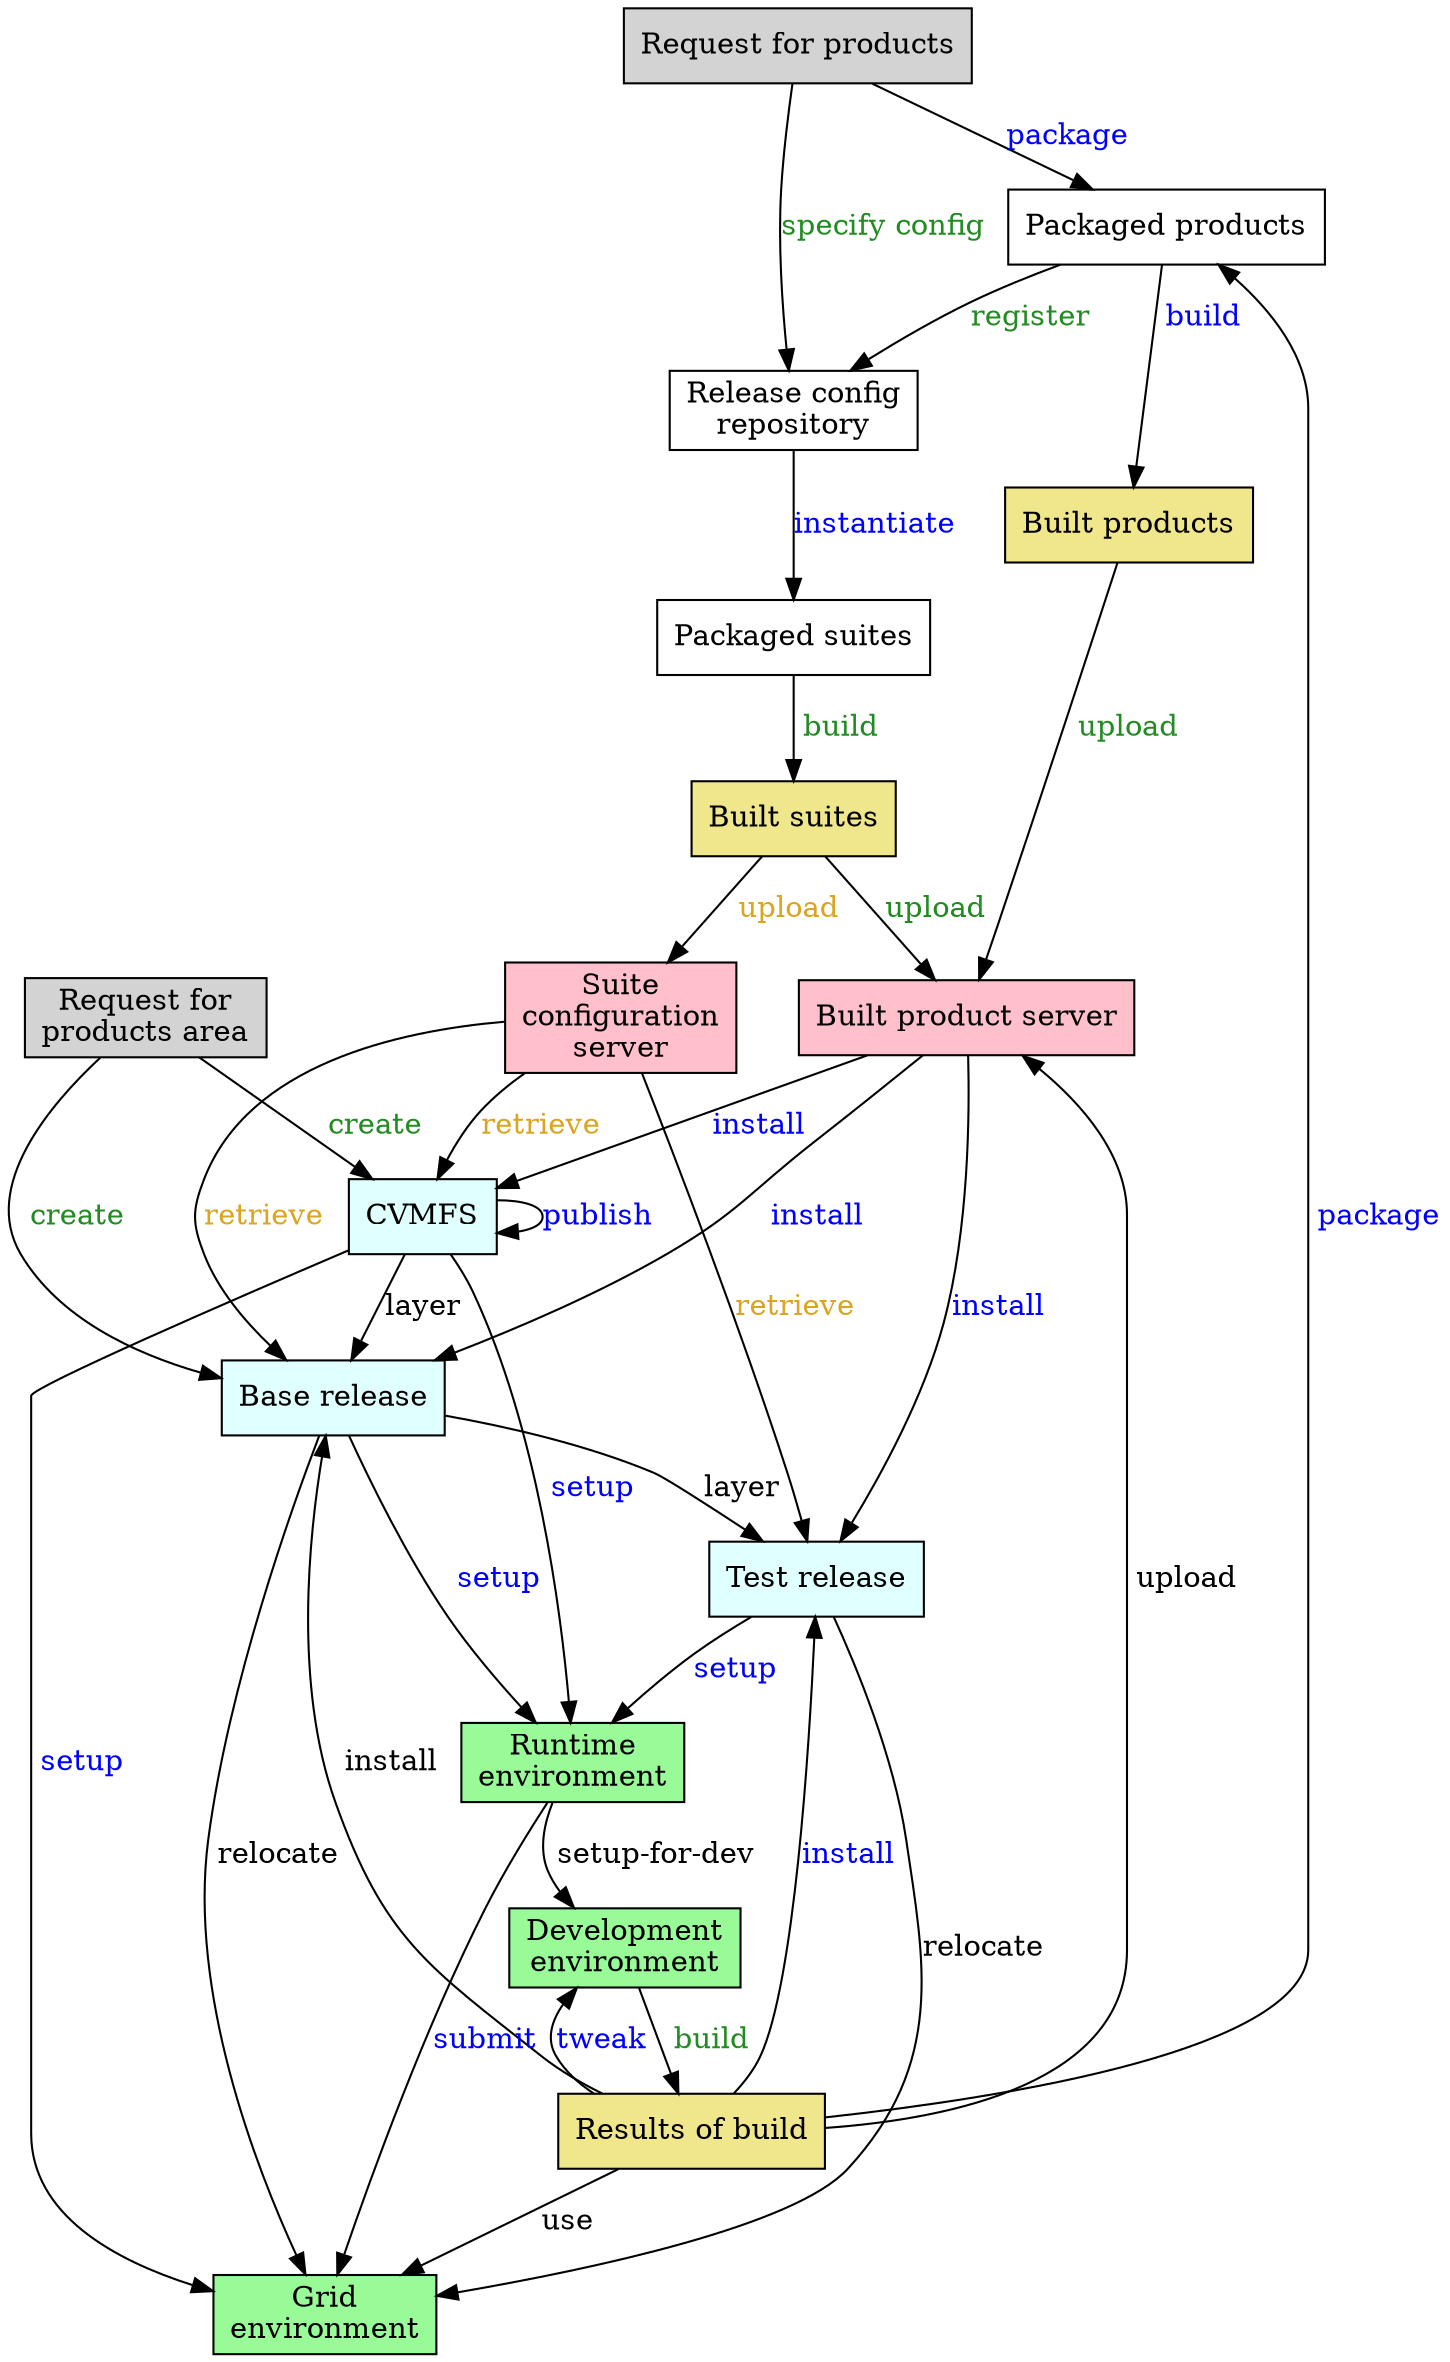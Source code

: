 digraph test {

  node [shape="rectangle"]
  nodesep=0.3

  request [label="Request for products", style=filled, fillcolor=lightgray]
  request_for_products_area [label="Request for\nproducts area", style=filled, fillcolor=lightgray]
  packaged_products [label="Packaged products"]
  scisoft [label="Built product server", style=filled, fillcolor=pink]
  suite_config_server [label="Suite\nconfiguration\nserver", style=filled, fillcolor=pink]
  build [label="Built products", style=filled, fillcolor=khaki]
  built_env [label="Built suites", style=filled, fillcolor=khaki]
  packaged_suites [label="Packaged suites"]
  release_config [label="Release config\nrepository"]
  developed [label="Results of build", style=filled, fillcolor=khaki]
  local_install [label="Base release", style=filled, fillcolor=lightcyan]
  test_release [label="Test release", style=filled, fillcolor=lightcyan]
  CVMFS [style=filled, fillcolor=lightcyan]
  runtime [label="Runtime\nenvironment", style=filled, fillcolor=palegreen]
  grid [label="Grid\nenvironment", style=filled, fillcolor=palegreen]
  development [label="Development\nenvironment", style=filled, fillcolor=palegreen]

  CVMFS -> grid [label=" setup", fontcolor=blue]
  CVMFS -> runtime [label=" setup", fontcolor=blue]
  CVMFS -> local_install [label="layer", fontcolor=black]
  CVMFS -> CVMFS [label="publish", fontcolor=blue]
  build -> scisoft [label=" upload", fontcolor=forestgreen]
  local_install -> grid [label=" relocate", fontcolor=black]
  local_install -> runtime [label=" setup", fontcolor=blue]
  local_install -> test_release[label="layer", fontcolor=black]
  packaged_products -> build [label=" build", fontcolor=blue]
  packaged_products -> release_config [label="register", fontcolor=forestgreen]
  packaged_suites -> built_env [label=" build", fontcolor=forestgreen]
  built_env -> scisoft [label="upload", fontcolor=forestgreen]
  built_env -> suite_config_server [label=" upload", fontcolor=goldenrod]
  release_config -> packaged_suites [label = "instantiate", fontcolor=blue]
  request -> packaged_products [label="package", fontcolor=blue]
  request -> release_config [label="specify config", fontcolor=forestgreen]
  request_for_products_area -> CVMFS [label=" create", fontcolor=forestgreen]
  request_for_products_area -> local_install [label=" create", fontcolor=forestgreen]
  scisoft -> CVMFS [label="install", fontcolor=blue]
  scisoft -> local_install [label="install", fontcolor=blue]
  scisoft -> test_release [label="install", fontcolor=blue]
  suite_config_server -> CVMFS [label="retrieve", fontcolor=goldenrod]
  suite_config_server -> local_install [label="retrieve", fontcolor=goldenrod]
  suite_config_server -> test_release [label="retrieve", fontcolor=goldenrod]
  test_release -> grid [label="relocate", fontcolor=black]
  test_release -> runtime [label="setup", fontcolor=blue]
  runtime -> development [label=" setup-for-dev", fontcolor=black]
  runtime -> grid [label="submit", fontcolor=blue]
  development -> developed [label=" build", fontcolor=forestgreen]
  developed -> development [label="tweak", fontcolor=blue]
  developed -> local_install [label=" install", fontcolor=black]
  developed -> grid [label="use", fontcolor=black]
  developed -> scisoft [label=" upload", fontcolor=black]
  developed -> packaged_products [label=" package", fontcolor=blue]
  developed -> test_release [label="install", fontcolor=blue]
}
